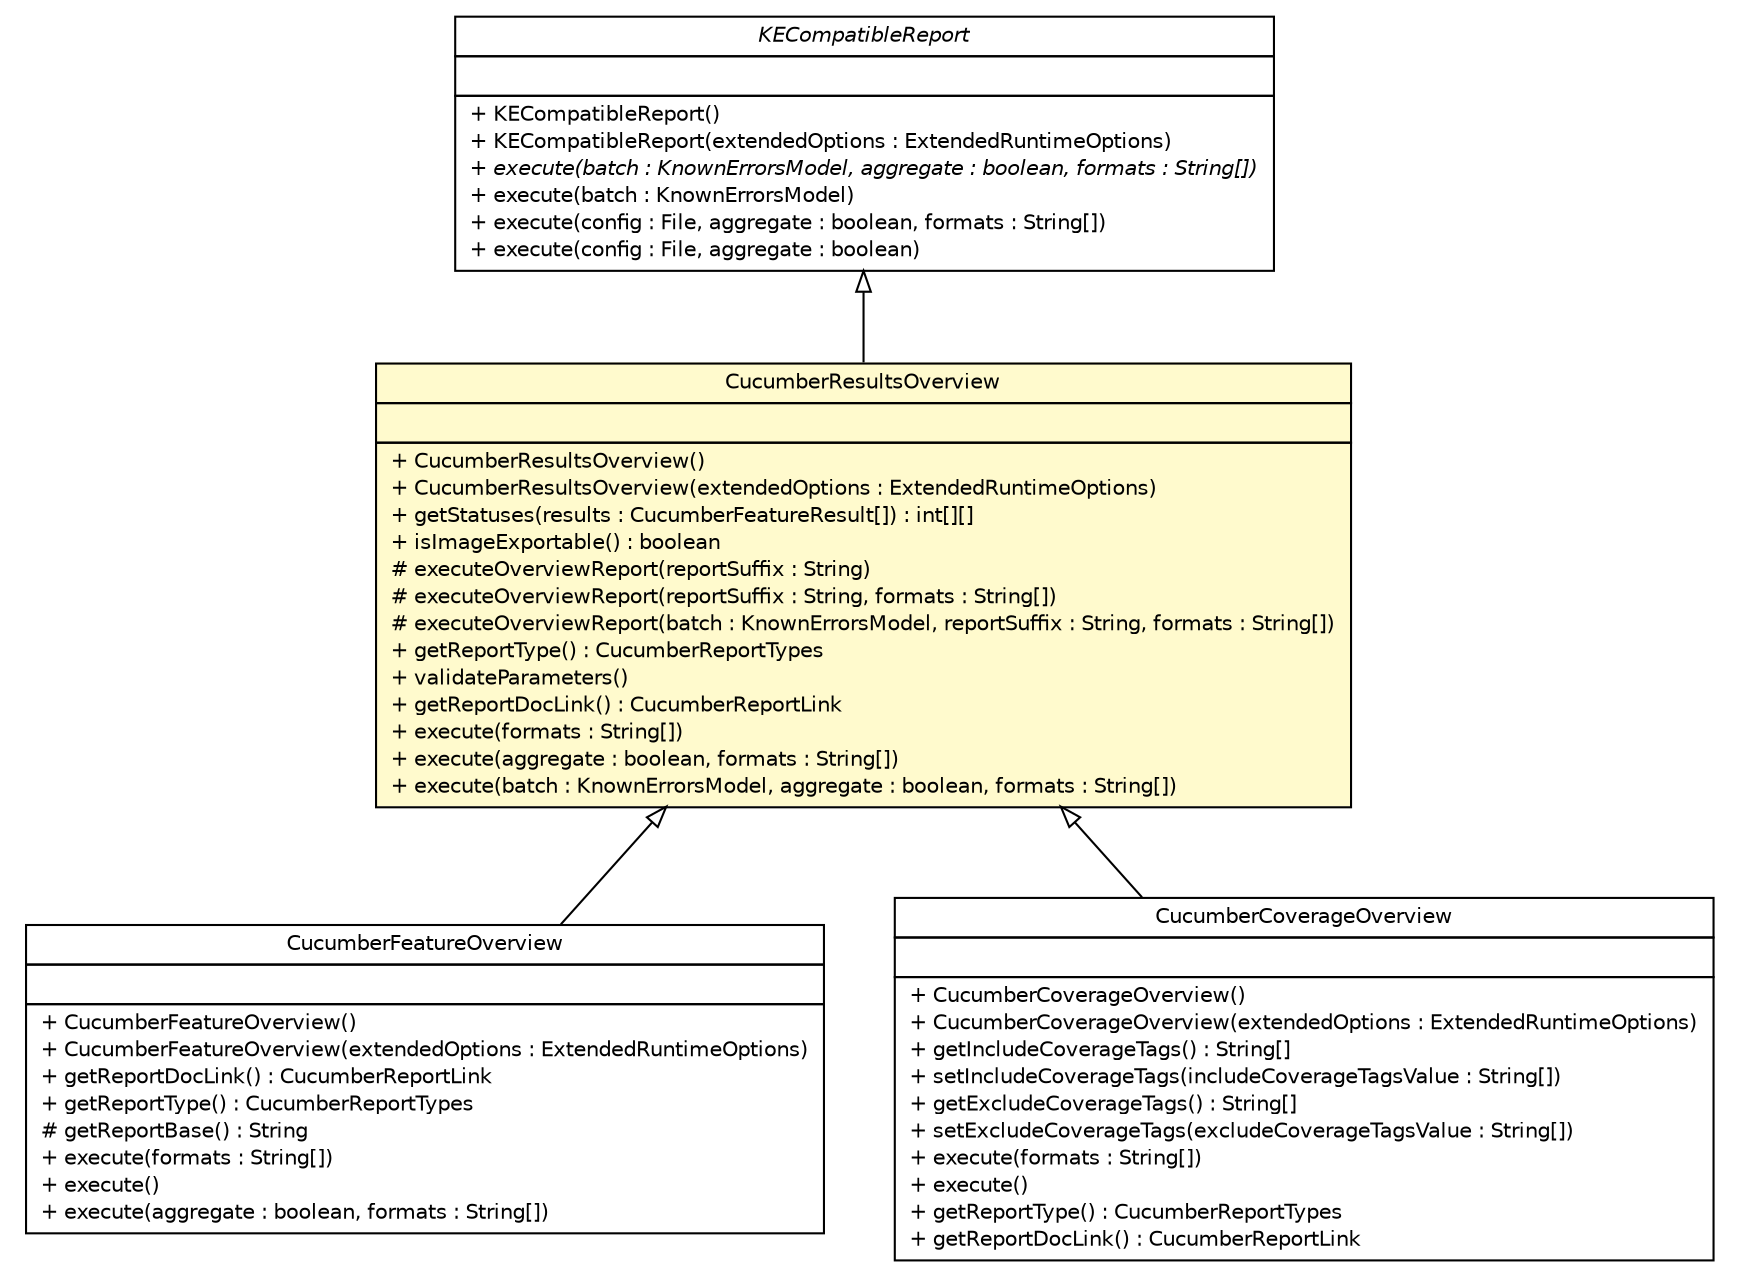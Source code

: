 #!/usr/local/bin/dot
#
# Class diagram 
# Generated by UMLGraph version R5_6 (http://www.umlgraph.org/)
#

digraph G {
	edge [fontname="Helvetica",fontsize=10,labelfontname="Helvetica",labelfontsize=10];
	node [fontname="Helvetica",fontsize=10,shape=plaintext];
	nodesep=0.25;
	ranksep=0.5;
	// com.github.mkolisnyk.cucumber.reporting.CucumberResultsOverview
	c6453 [label=<<table title="com.github.mkolisnyk.cucumber.reporting.CucumberResultsOverview" border="0" cellborder="1" cellspacing="0" cellpadding="2" port="p" bgcolor="lemonChiffon" href="./CucumberResultsOverview.html">
		<tr><td><table border="0" cellspacing="0" cellpadding="1">
<tr><td align="center" balign="center"> CucumberResultsOverview </td></tr>
		</table></td></tr>
		<tr><td><table border="0" cellspacing="0" cellpadding="1">
<tr><td align="left" balign="left">  </td></tr>
		</table></td></tr>
		<tr><td><table border="0" cellspacing="0" cellpadding="1">
<tr><td align="left" balign="left"> + CucumberResultsOverview() </td></tr>
<tr><td align="left" balign="left"> + CucumberResultsOverview(extendedOptions : ExtendedRuntimeOptions) </td></tr>
<tr><td align="left" balign="left"> + getStatuses(results : CucumberFeatureResult[]) : int[][] </td></tr>
<tr><td align="left" balign="left"> + isImageExportable() : boolean </td></tr>
<tr><td align="left" balign="left"> # executeOverviewReport(reportSuffix : String) </td></tr>
<tr><td align="left" balign="left"> # executeOverviewReport(reportSuffix : String, formats : String[]) </td></tr>
<tr><td align="left" balign="left"> # executeOverviewReport(batch : KnownErrorsModel, reportSuffix : String, formats : String[]) </td></tr>
<tr><td align="left" balign="left"> + getReportType() : CucumberReportTypes </td></tr>
<tr><td align="left" balign="left"> + validateParameters() </td></tr>
<tr><td align="left" balign="left"> + getReportDocLink() : CucumberReportLink </td></tr>
<tr><td align="left" balign="left"> + execute(formats : String[]) </td></tr>
<tr><td align="left" balign="left"> + execute(aggregate : boolean, formats : String[]) </td></tr>
<tr><td align="left" balign="left"> + execute(batch : KnownErrorsModel, aggregate : boolean, formats : String[]) </td></tr>
		</table></td></tr>
		</table>>, URL="./CucumberResultsOverview.html", fontname="Helvetica", fontcolor="black", fontsize=10.0];
	// com.github.mkolisnyk.cucumber.reporting.CucumberFeatureOverview
	c6456 [label=<<table title="com.github.mkolisnyk.cucumber.reporting.CucumberFeatureOverview" border="0" cellborder="1" cellspacing="0" cellpadding="2" port="p" href="./CucumberFeatureOverview.html">
		<tr><td><table border="0" cellspacing="0" cellpadding="1">
<tr><td align="center" balign="center"> CucumberFeatureOverview </td></tr>
		</table></td></tr>
		<tr><td><table border="0" cellspacing="0" cellpadding="1">
<tr><td align="left" balign="left">  </td></tr>
		</table></td></tr>
		<tr><td><table border="0" cellspacing="0" cellpadding="1">
<tr><td align="left" balign="left"> + CucumberFeatureOverview() </td></tr>
<tr><td align="left" balign="left"> + CucumberFeatureOverview(extendedOptions : ExtendedRuntimeOptions) </td></tr>
<tr><td align="left" balign="left"> + getReportDocLink() : CucumberReportLink </td></tr>
<tr><td align="left" balign="left"> + getReportType() : CucumberReportTypes </td></tr>
<tr><td align="left" balign="left"> # getReportBase() : String </td></tr>
<tr><td align="left" balign="left"> + execute(formats : String[]) </td></tr>
<tr><td align="left" balign="left"> + execute() </td></tr>
<tr><td align="left" balign="left"> + execute(aggregate : boolean, formats : String[]) </td></tr>
		</table></td></tr>
		</table>>, URL="./CucumberFeatureOverview.html", fontname="Helvetica", fontcolor="black", fontsize=10.0];
	// com.github.mkolisnyk.cucumber.reporting.CucumberCoverageOverview
	c6459 [label=<<table title="com.github.mkolisnyk.cucumber.reporting.CucumberCoverageOverview" border="0" cellborder="1" cellspacing="0" cellpadding="2" port="p" href="./CucumberCoverageOverview.html">
		<tr><td><table border="0" cellspacing="0" cellpadding="1">
<tr><td align="center" balign="center"> CucumberCoverageOverview </td></tr>
		</table></td></tr>
		<tr><td><table border="0" cellspacing="0" cellpadding="1">
<tr><td align="left" balign="left">  </td></tr>
		</table></td></tr>
		<tr><td><table border="0" cellspacing="0" cellpadding="1">
<tr><td align="left" balign="left"> + CucumberCoverageOverview() </td></tr>
<tr><td align="left" balign="left"> + CucumberCoverageOverview(extendedOptions : ExtendedRuntimeOptions) </td></tr>
<tr><td align="left" balign="left"> + getIncludeCoverageTags() : String[] </td></tr>
<tr><td align="left" balign="left"> + setIncludeCoverageTags(includeCoverageTagsValue : String[]) </td></tr>
<tr><td align="left" balign="left"> + getExcludeCoverageTags() : String[] </td></tr>
<tr><td align="left" balign="left"> + setExcludeCoverageTags(excludeCoverageTagsValue : String[]) </td></tr>
<tr><td align="left" balign="left"> + execute(formats : String[]) </td></tr>
<tr><td align="left" balign="left"> + execute() </td></tr>
<tr><td align="left" balign="left"> + getReportType() : CucumberReportTypes </td></tr>
<tr><td align="left" balign="left"> + getReportDocLink() : CucumberReportLink </td></tr>
		</table></td></tr>
		</table>>, URL="./CucumberCoverageOverview.html", fontname="Helvetica", fontcolor="black", fontsize=10.0];
	// com.github.mkolisnyk.cucumber.reporting.interfaces.KECompatibleReport
	c6464 [label=<<table title="com.github.mkolisnyk.cucumber.reporting.interfaces.KECompatibleReport" border="0" cellborder="1" cellspacing="0" cellpadding="2" port="p" href="./interfaces/KECompatibleReport.html">
		<tr><td><table border="0" cellspacing="0" cellpadding="1">
<tr><td align="center" balign="center"><font face="Helvetica-Oblique"> KECompatibleReport </font></td></tr>
		</table></td></tr>
		<tr><td><table border="0" cellspacing="0" cellpadding="1">
<tr><td align="left" balign="left">  </td></tr>
		</table></td></tr>
		<tr><td><table border="0" cellspacing="0" cellpadding="1">
<tr><td align="left" balign="left"> + KECompatibleReport() </td></tr>
<tr><td align="left" balign="left"> + KECompatibleReport(extendedOptions : ExtendedRuntimeOptions) </td></tr>
<tr><td align="left" balign="left"><font face="Helvetica-Oblique" point-size="10.0"> + execute(batch : KnownErrorsModel, aggregate : boolean, formats : String[]) </font></td></tr>
<tr><td align="left" balign="left"> + execute(batch : KnownErrorsModel) </td></tr>
<tr><td align="left" balign="left"> + execute(config : File, aggregate : boolean, formats : String[]) </td></tr>
<tr><td align="left" balign="left"> + execute(config : File, aggregate : boolean) </td></tr>
		</table></td></tr>
		</table>>, URL="./interfaces/KECompatibleReport.html", fontname="Helvetica", fontcolor="black", fontsize=10.0];
	//com.github.mkolisnyk.cucumber.reporting.CucumberResultsOverview extends com.github.mkolisnyk.cucumber.reporting.interfaces.KECompatibleReport
	c6464:p -> c6453:p [dir=back,arrowtail=empty];
	//com.github.mkolisnyk.cucumber.reporting.CucumberFeatureOverview extends com.github.mkolisnyk.cucumber.reporting.CucumberResultsOverview
	c6453:p -> c6456:p [dir=back,arrowtail=empty];
	//com.github.mkolisnyk.cucumber.reporting.CucumberCoverageOverview extends com.github.mkolisnyk.cucumber.reporting.CucumberResultsOverview
	c6453:p -> c6459:p [dir=back,arrowtail=empty];
}

